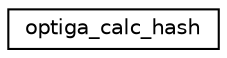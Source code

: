 digraph "Graphical Class Hierarchy"
{
 // LATEX_PDF_SIZE
  edge [fontname="Helvetica",fontsize="10",labelfontname="Helvetica",labelfontsize="10"];
  node [fontname="Helvetica",fontsize="10",shape=record];
  rankdir="LR";
  Node0 [label="optiga_calc_hash",height=0.2,width=0.4,color="black", fillcolor="white", style="filled",URL="$d0/d20/structoptiga__calc__hash.html",tooltip="Specifies the data structure of calculate hash."];
}
